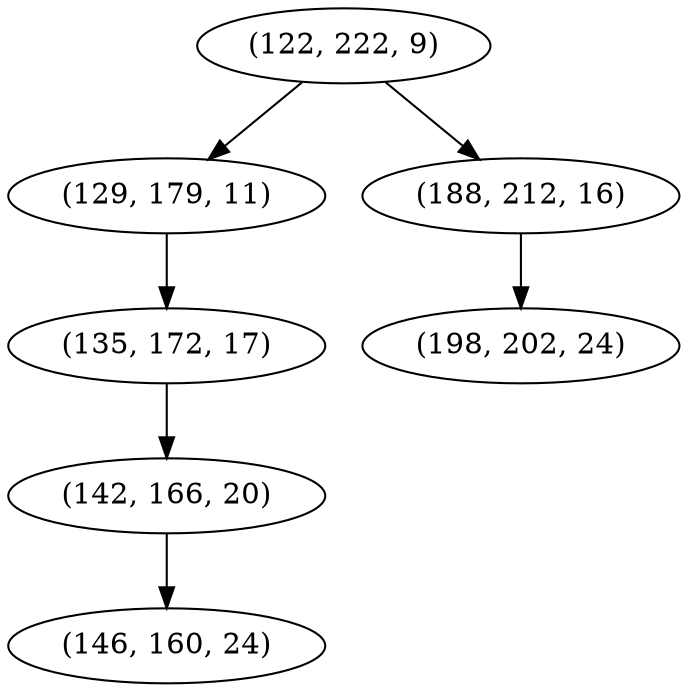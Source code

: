 digraph tree {
    "(122, 222, 9)";
    "(129, 179, 11)";
    "(135, 172, 17)";
    "(142, 166, 20)";
    "(146, 160, 24)";
    "(188, 212, 16)";
    "(198, 202, 24)";
    "(122, 222, 9)" -> "(129, 179, 11)";
    "(122, 222, 9)" -> "(188, 212, 16)";
    "(129, 179, 11)" -> "(135, 172, 17)";
    "(135, 172, 17)" -> "(142, 166, 20)";
    "(142, 166, 20)" -> "(146, 160, 24)";
    "(188, 212, 16)" -> "(198, 202, 24)";
}
